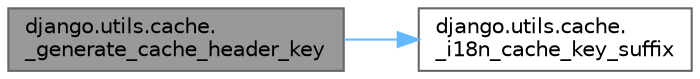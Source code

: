 digraph "django.utils.cache._generate_cache_header_key"
{
 // LATEX_PDF_SIZE
  bgcolor="transparent";
  edge [fontname=Helvetica,fontsize=10,labelfontname=Helvetica,labelfontsize=10];
  node [fontname=Helvetica,fontsize=10,shape=box,height=0.2,width=0.4];
  rankdir="LR";
  Node1 [id="Node000001",label="django.utils.cache.\l_generate_cache_header_key",height=0.2,width=0.4,color="gray40", fillcolor="grey60", style="filled", fontcolor="black",tooltip=" "];
  Node1 -> Node2 [id="edge1_Node000001_Node000002",color="steelblue1",style="solid",tooltip=" "];
  Node2 [id="Node000002",label="django.utils.cache.\l_i18n_cache_key_suffix",height=0.2,width=0.4,color="grey40", fillcolor="white", style="filled",URL="$namespacedjango_1_1utils_1_1cache.html#aa21b2116ec40b6bc5980a83fdeb66c1c",tooltip=" "];
}
